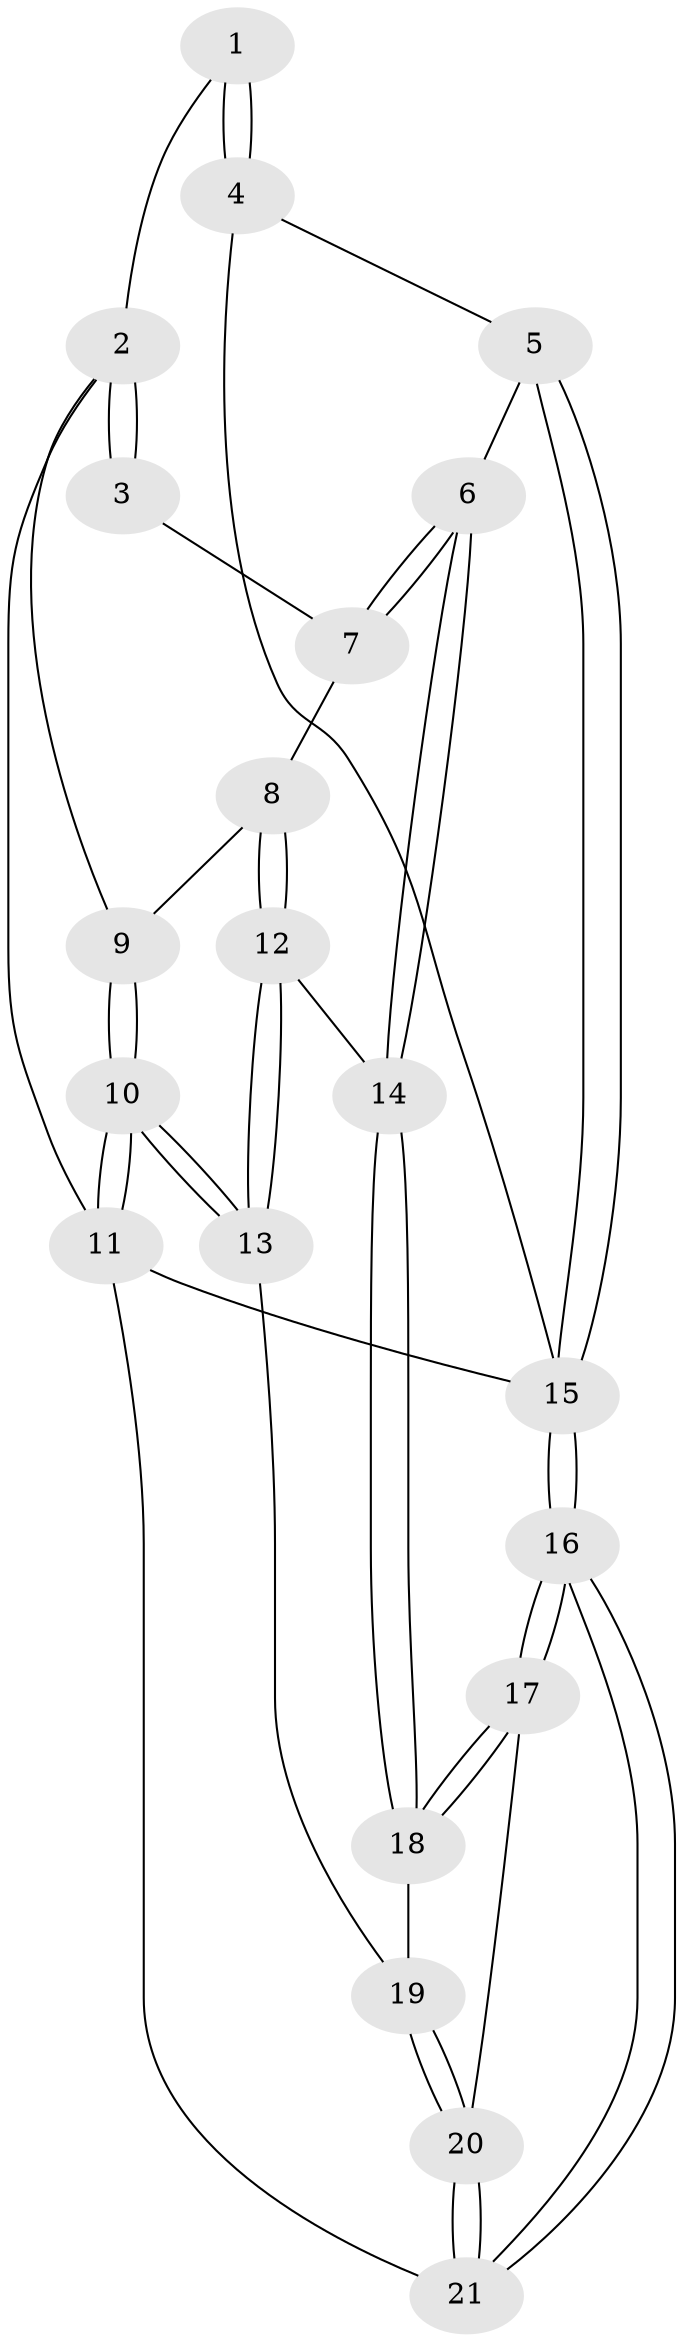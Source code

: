 // Generated by graph-tools (version 1.1) at 2025/46/02/15/25 05:46:28]
// undirected, 21 vertices, 49 edges
graph export_dot {
graph [start="1"]
  node [color=gray90,style=filled];
  1 [pos="+0.31252887255992606+0"];
  2 [pos="+0+0.3135825495501481"];
  3 [pos="+0.2999372653507788+0.16515065097612042"];
  4 [pos="+1+0"];
  5 [pos="+0.9812489314317794+0.3679837942529684"];
  6 [pos="+0.8792363968501066+0.4180607384811341"];
  7 [pos="+0.3762200082650652+0.29329956102134314"];
  8 [pos="+0.25445726601567653+0.5620154311792348"];
  9 [pos="+0+0.3640436324389175"];
  10 [pos="+0+1"];
  11 [pos="+0+1"];
  12 [pos="+0.25609088308521105+0.6342024134504558"];
  13 [pos="+0.23705992467837841+0.7441192045437789"];
  14 [pos="+0.7850380225062044+0.5864715898948186"];
  15 [pos="+1+1"];
  16 [pos="+1+1"];
  17 [pos="+0.8220758118372148+0.9373558550981304"];
  18 [pos="+0.7668787110589073+0.634632454238797"];
  19 [pos="+0.5167045837643625+0.8159315515379709"];
  20 [pos="+0.5426441732135989+0.9406895391291339"];
  21 [pos="+0.4858503312390905+1"];
  1 -- 2;
  1 -- 4;
  1 -- 4;
  2 -- 3;
  2 -- 3;
  2 -- 9;
  2 -- 11;
  3 -- 7;
  4 -- 5;
  4 -- 15;
  5 -- 6;
  5 -- 15;
  5 -- 15;
  6 -- 7;
  6 -- 7;
  6 -- 14;
  6 -- 14;
  7 -- 8;
  8 -- 9;
  8 -- 12;
  8 -- 12;
  9 -- 10;
  9 -- 10;
  10 -- 11;
  10 -- 11;
  10 -- 13;
  10 -- 13;
  11 -- 21;
  11 -- 15;
  12 -- 13;
  12 -- 13;
  12 -- 14;
  13 -- 19;
  14 -- 18;
  14 -- 18;
  15 -- 16;
  15 -- 16;
  16 -- 17;
  16 -- 17;
  16 -- 21;
  16 -- 21;
  17 -- 18;
  17 -- 18;
  17 -- 20;
  18 -- 19;
  19 -- 20;
  19 -- 20;
  20 -- 21;
  20 -- 21;
}
